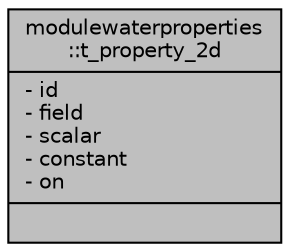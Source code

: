 digraph "modulewaterproperties::t_property_2d"
{
 // LATEX_PDF_SIZE
  edge [fontname="Helvetica",fontsize="10",labelfontname="Helvetica",labelfontsize="10"];
  node [fontname="Helvetica",fontsize="10",shape=record];
  Node1 [label="{modulewaterproperties\l::t_property_2d\n|- id\l- field\l- scalar\l- constant\l- on\l|}",height=0.2,width=0.4,color="black", fillcolor="grey75", style="filled", fontcolor="black",tooltip=" "];
}

